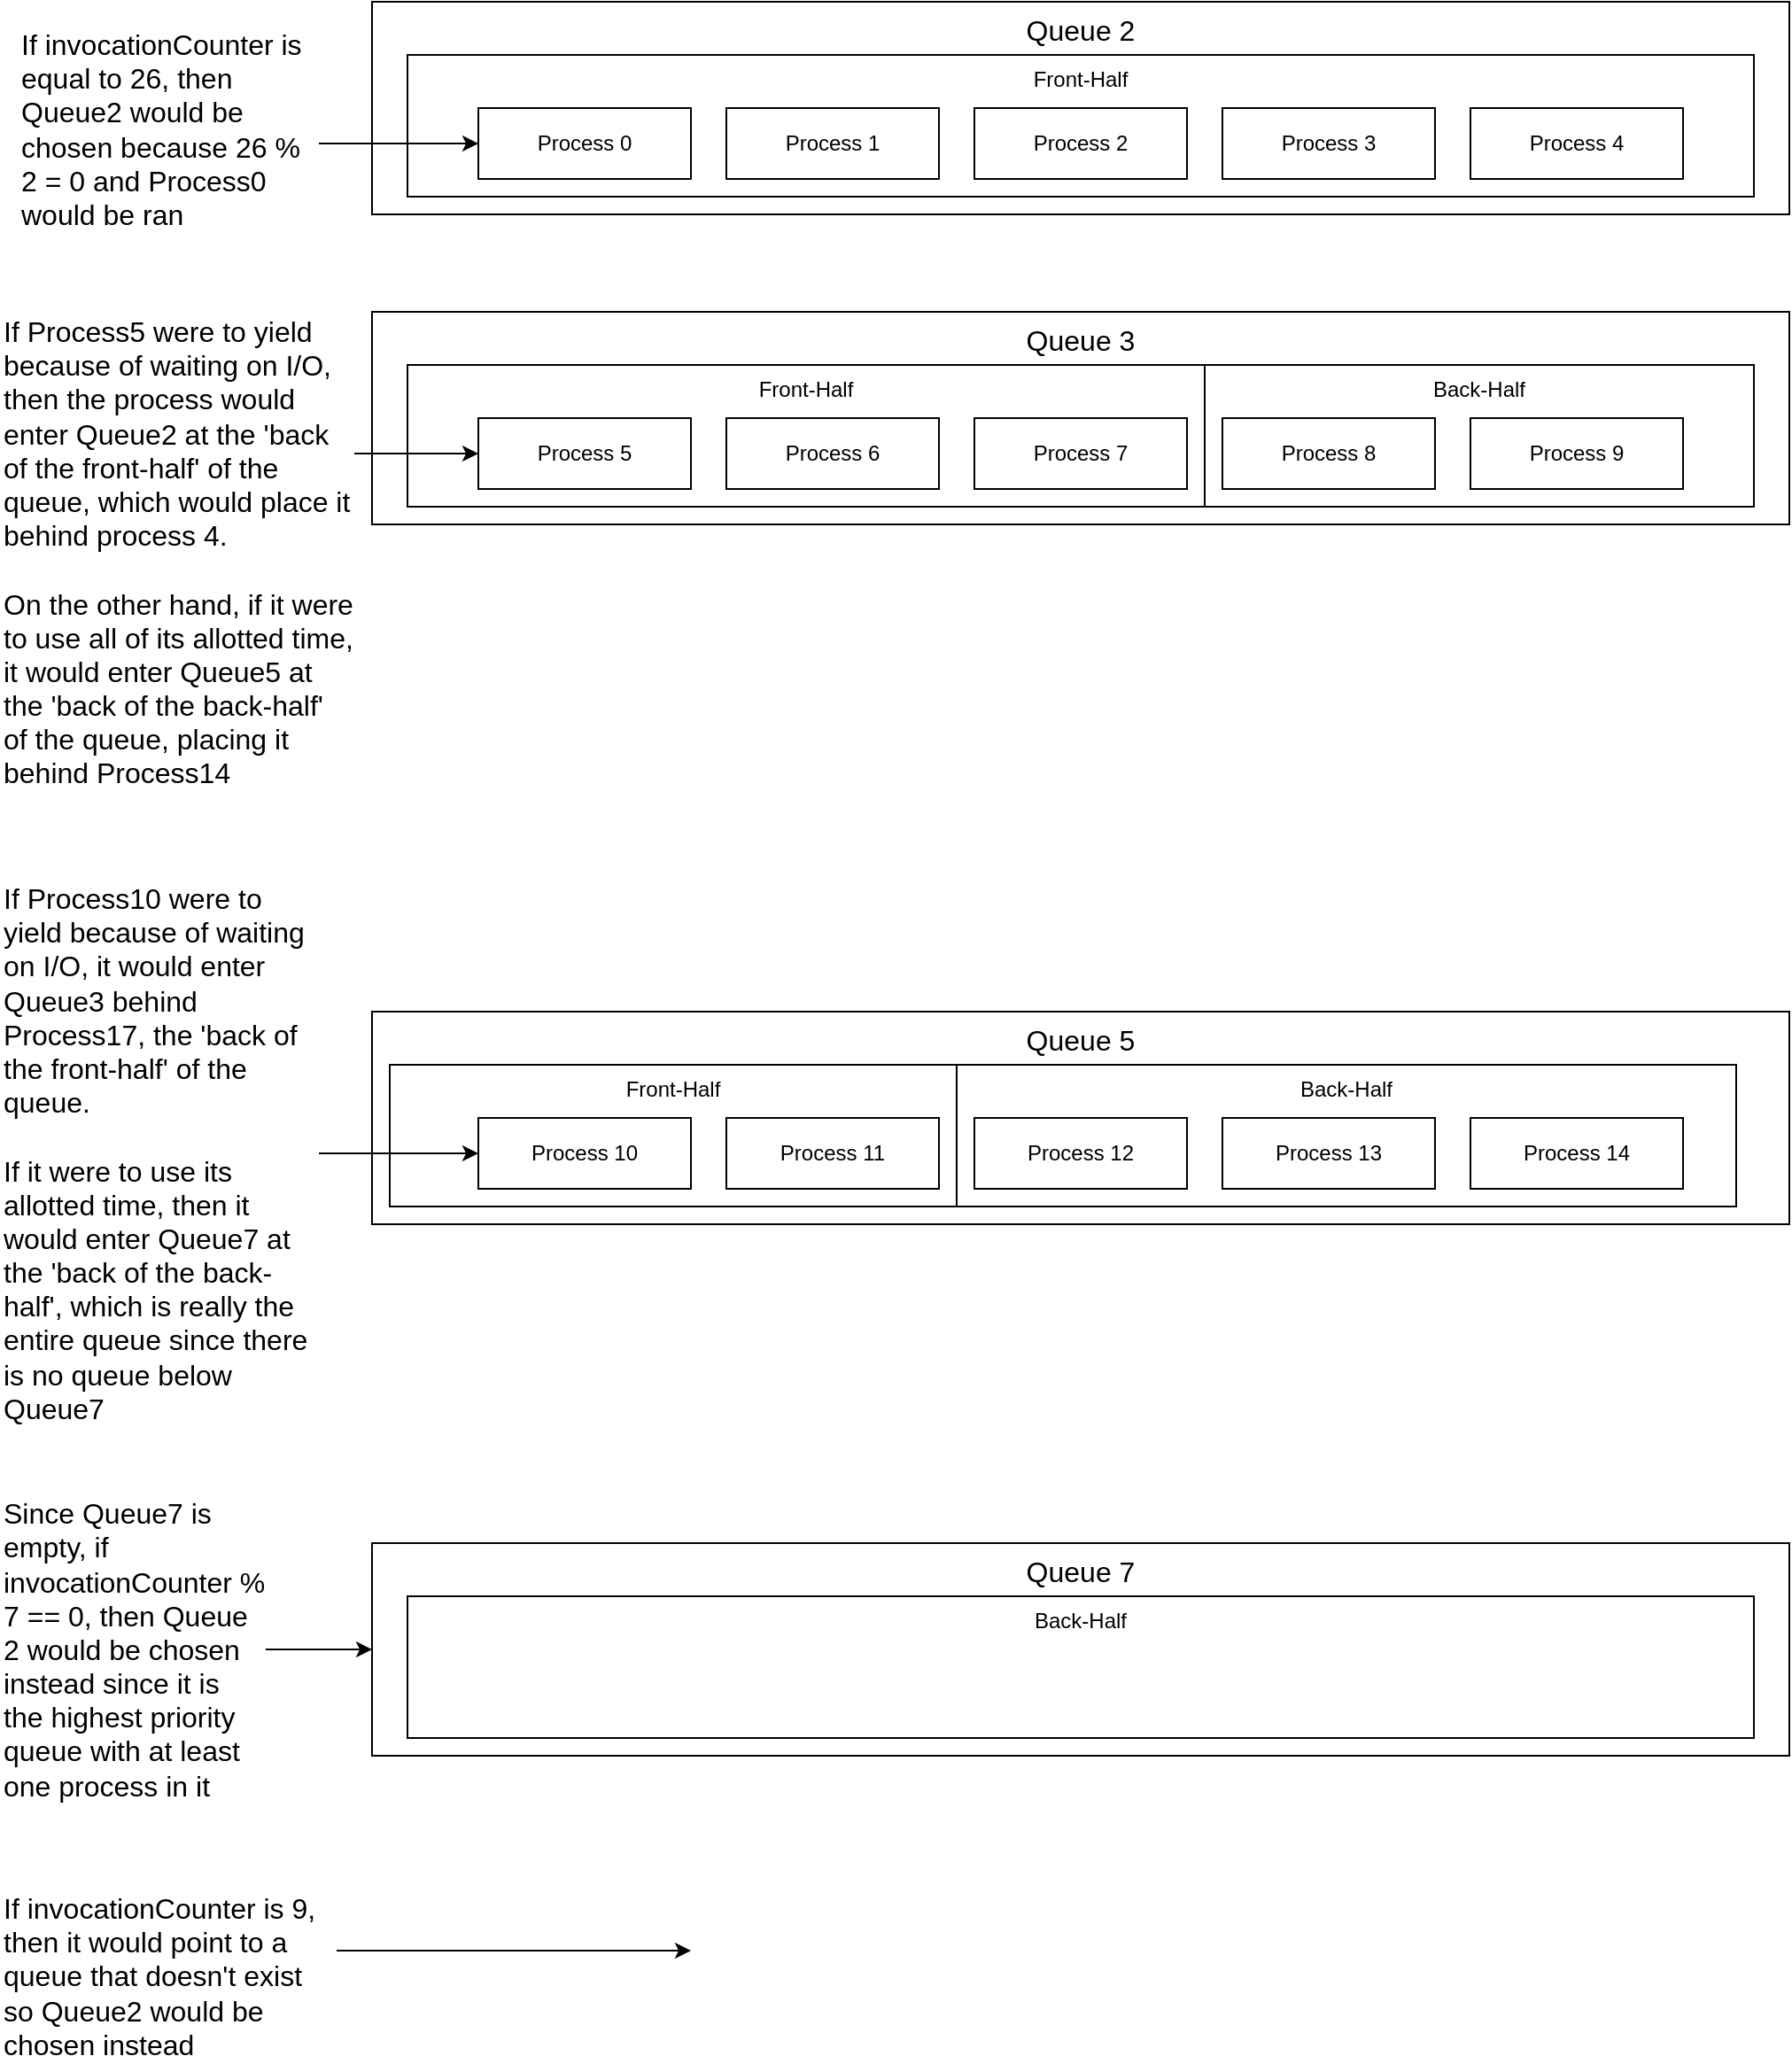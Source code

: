 <mxfile version="21.6.1" type="device">
  <diagram name="Page-1" id="Zv4s3K4KTnoDXICcthFR">
    <mxGraphModel dx="2074" dy="1160" grid="1" gridSize="10" guides="1" tooltips="1" connect="1" arrows="1" fold="1" page="1" pageScale="1" pageWidth="850" pageHeight="1100" math="0" shadow="0">
      <root>
        <mxCell id="0" />
        <mxCell id="1" parent="0" />
        <mxCell id="CpkHu3RVaLWwvNUr8rWz-41" value="Queue 3" style="rounded=0;whiteSpace=wrap;html=1;verticalAlign=top;fontSize=16;" vertex="1" parent="1">
          <mxGeometry x="240" y="175" width="800" height="120" as="geometry" />
        </mxCell>
        <mxCell id="CpkHu3RVaLWwvNUr8rWz-56" value="Queue 7" style="rounded=0;whiteSpace=wrap;html=1;verticalAlign=top;fontSize=16;" vertex="1" parent="1">
          <mxGeometry x="240" y="870" width="800" height="120" as="geometry" />
        </mxCell>
        <mxCell id="CpkHu3RVaLWwvNUr8rWz-65" value="Back-Half" style="rounded=0;whiteSpace=wrap;html=1;verticalAlign=top;" vertex="1" parent="1">
          <mxGeometry x="260" y="900" width="760" height="80" as="geometry" />
        </mxCell>
        <mxCell id="CpkHu3RVaLWwvNUr8rWz-47" value="Queue 5" style="rounded=0;whiteSpace=wrap;html=1;verticalAlign=top;fontSize=16;" vertex="1" parent="1">
          <mxGeometry x="240" y="570" width="800" height="120" as="geometry" />
        </mxCell>
        <mxCell id="CpkHu3RVaLWwvNUr8rWz-64" value="Back-Half" style="rounded=0;whiteSpace=wrap;html=1;verticalAlign=top;" vertex="1" parent="1">
          <mxGeometry x="710" y="205" width="310" height="80" as="geometry" />
        </mxCell>
        <mxCell id="CpkHu3RVaLWwvNUr8rWz-62" value="Back-Half" style="rounded=0;whiteSpace=wrap;html=1;verticalAlign=top;" vertex="1" parent="1">
          <mxGeometry x="570" y="600" width="440" height="80" as="geometry" />
        </mxCell>
        <mxCell id="CpkHu3RVaLWwvNUr8rWz-1" value="Queue 2" style="rounded=0;whiteSpace=wrap;html=1;verticalAlign=top;fontSize=16;" vertex="1" parent="1">
          <mxGeometry x="240" width="800" height="120" as="geometry" />
        </mxCell>
        <mxCell id="CpkHu3RVaLWwvNUr8rWz-53" value="Front-Half" style="rounded=0;whiteSpace=wrap;html=1;verticalAlign=top;" vertex="1" parent="1">
          <mxGeometry x="260" y="30" width="760" height="80" as="geometry" />
        </mxCell>
        <mxCell id="CpkHu3RVaLWwvNUr8rWz-63" value="Front-Half" style="rounded=0;whiteSpace=wrap;html=1;verticalAlign=top;" vertex="1" parent="1">
          <mxGeometry x="260" y="205" width="450" height="80" as="geometry" />
        </mxCell>
        <mxCell id="CpkHu3RVaLWwvNUr8rWz-2" value="Process 0" style="rounded=0;whiteSpace=wrap;html=1;" vertex="1" parent="1">
          <mxGeometry x="300" y="60" width="120" height="40" as="geometry" />
        </mxCell>
        <mxCell id="CpkHu3RVaLWwvNUr8rWz-6" value="Process 1" style="rounded=0;whiteSpace=wrap;html=1;" vertex="1" parent="1">
          <mxGeometry x="440" y="60" width="120" height="40" as="geometry" />
        </mxCell>
        <mxCell id="CpkHu3RVaLWwvNUr8rWz-7" value="Process 2" style="rounded=0;whiteSpace=wrap;html=1;" vertex="1" parent="1">
          <mxGeometry x="580" y="60" width="120" height="40" as="geometry" />
        </mxCell>
        <mxCell id="CpkHu3RVaLWwvNUr8rWz-8" value="Process 3" style="rounded=0;whiteSpace=wrap;html=1;" vertex="1" parent="1">
          <mxGeometry x="720" y="60" width="120" height="40" as="geometry" />
        </mxCell>
        <mxCell id="CpkHu3RVaLWwvNUr8rWz-54" value="Front-Half" style="rounded=0;whiteSpace=wrap;html=1;verticalAlign=top;" vertex="1" parent="1">
          <mxGeometry x="250" y="600" width="320" height="80" as="geometry" />
        </mxCell>
        <mxCell id="CpkHu3RVaLWwvNUr8rWz-9" value="Process 4" style="rounded=0;whiteSpace=wrap;html=1;" vertex="1" parent="1">
          <mxGeometry x="860" y="60" width="120" height="40" as="geometry" />
        </mxCell>
        <mxCell id="CpkHu3RVaLWwvNUr8rWz-48" value="Process 5" style="rounded=0;whiteSpace=wrap;html=1;" vertex="1" parent="1">
          <mxGeometry x="300" y="235" width="120" height="40" as="geometry" />
        </mxCell>
        <mxCell id="CpkHu3RVaLWwvNUr8rWz-49" value="Process 6" style="rounded=0;whiteSpace=wrap;html=1;" vertex="1" parent="1">
          <mxGeometry x="440" y="235" width="120" height="40" as="geometry" />
        </mxCell>
        <mxCell id="CpkHu3RVaLWwvNUr8rWz-50" value="Process 7" style="rounded=0;whiteSpace=wrap;html=1;" vertex="1" parent="1">
          <mxGeometry x="580" y="235" width="120" height="40" as="geometry" />
        </mxCell>
        <mxCell id="CpkHu3RVaLWwvNUr8rWz-51" value="Process 8" style="rounded=0;whiteSpace=wrap;html=1;" vertex="1" parent="1">
          <mxGeometry x="720" y="235" width="120" height="40" as="geometry" />
        </mxCell>
        <mxCell id="CpkHu3RVaLWwvNUr8rWz-52" value="Process 9" style="rounded=0;whiteSpace=wrap;html=1;" vertex="1" parent="1">
          <mxGeometry x="860" y="235" width="120" height="40" as="geometry" />
        </mxCell>
        <mxCell id="CpkHu3RVaLWwvNUr8rWz-57" value="Process 10" style="rounded=0;whiteSpace=wrap;html=1;" vertex="1" parent="1">
          <mxGeometry x="300" y="630" width="120" height="40" as="geometry" />
        </mxCell>
        <mxCell id="CpkHu3RVaLWwvNUr8rWz-58" value="Process 11" style="rounded=0;whiteSpace=wrap;html=1;" vertex="1" parent="1">
          <mxGeometry x="440" y="630" width="120" height="40" as="geometry" />
        </mxCell>
        <mxCell id="CpkHu3RVaLWwvNUr8rWz-59" value="Process 12" style="rounded=0;whiteSpace=wrap;html=1;" vertex="1" parent="1">
          <mxGeometry x="580" y="630" width="120" height="40" as="geometry" />
        </mxCell>
        <mxCell id="CpkHu3RVaLWwvNUr8rWz-60" value="Process 13" style="rounded=0;whiteSpace=wrap;html=1;" vertex="1" parent="1">
          <mxGeometry x="720" y="630" width="120" height="40" as="geometry" />
        </mxCell>
        <mxCell id="CpkHu3RVaLWwvNUr8rWz-61" value="Process 14" style="rounded=0;whiteSpace=wrap;html=1;" vertex="1" parent="1">
          <mxGeometry x="860" y="630" width="120" height="40" as="geometry" />
        </mxCell>
        <mxCell id="CpkHu3RVaLWwvNUr8rWz-68" value="" style="endArrow=classic;html=1;rounded=0;exitX=1;exitY=0.5;exitDx=0;exitDy=0;entryX=0;entryY=0.5;entryDx=0;entryDy=0;" edge="1" parent="1" source="CpkHu3RVaLWwvNUr8rWz-69" target="CpkHu3RVaLWwvNUr8rWz-57">
          <mxGeometry width="50" height="50" relative="1" as="geometry">
            <mxPoint x="360" y="910" as="sourcePoint" />
            <mxPoint x="360" y="870" as="targetPoint" />
          </mxGeometry>
        </mxCell>
        <mxCell id="CpkHu3RVaLWwvNUr8rWz-69" value="If Process10 were to yield because of waiting on I/O, it would enter Queue3 behind Process17, the &#39;back of the front-half&#39; of the queue.&lt;br style=&quot;font-size: 16px;&quot;&gt;&lt;br style=&quot;font-size: 16px;&quot;&gt;If it were to use its allotted time, then it would enter Queue7 at the &#39;back of the back-half&#39;, which is really the entire queue since there is no queue below Queue7" style="text;html=1;strokeColor=none;fillColor=none;align=left;verticalAlign=middle;whiteSpace=wrap;rounded=0;fontSize=16;" vertex="1" parent="1">
          <mxGeometry x="30" y="560" width="180" height="180" as="geometry" />
        </mxCell>
        <mxCell id="CpkHu3RVaLWwvNUr8rWz-70" value="" style="endArrow=classic;html=1;rounded=0;entryX=0;entryY=0.5;entryDx=0;entryDy=0;exitX=1;exitY=0.5;exitDx=0;exitDy=0;" edge="1" parent="1" source="CpkHu3RVaLWwvNUr8rWz-72" target="CpkHu3RVaLWwvNUr8rWz-48">
          <mxGeometry width="50" height="50" relative="1" as="geometry">
            <mxPoint x="-170" y="25" as="sourcePoint" />
            <mxPoint y="25" as="targetPoint" />
          </mxGeometry>
        </mxCell>
        <mxCell id="CpkHu3RVaLWwvNUr8rWz-72" value="If Process5 were to yield because of waiting on I/O, then the process would enter Queue2 at the &#39;back of the front-half&#39; of the queue, which would place it behind process 4.&lt;br style=&quot;font-size: 16px;&quot;&gt;&lt;br style=&quot;font-size: 16px;&quot;&gt;On the other hand, if it were to use all of its allotted time, it would enter Queue5 at the &#39;back of the back-half&#39; of the queue, placing it behind Process14" style="text;html=1;strokeColor=none;fillColor=none;align=left;verticalAlign=top;whiteSpace=wrap;rounded=0;fontSize=16;" vertex="1" parent="1">
          <mxGeometry x="30" y="170" width="200" height="170" as="geometry" />
        </mxCell>
        <mxCell id="CpkHu3RVaLWwvNUr8rWz-73" value="" style="endArrow=classic;html=1;rounded=0;entryX=0;entryY=0.5;entryDx=0;entryDy=0;exitX=1;exitY=0.5;exitDx=0;exitDy=0;" edge="1" parent="1" source="CpkHu3RVaLWwvNUr8rWz-74" target="CpkHu3RVaLWwvNUr8rWz-56">
          <mxGeometry width="50" height="50" relative="1" as="geometry">
            <mxPoint x="80" y="610" as="sourcePoint" />
            <mxPoint x="90" y="585" as="targetPoint" />
          </mxGeometry>
        </mxCell>
        <mxCell id="CpkHu3RVaLWwvNUr8rWz-74" value="Since Queue7 is empty, if invocationCounter % 7 == 0, then Queue 2 would be chosen instead since it is the highest priority queue with at least one process in it" style="text;html=1;strokeColor=none;fillColor=none;align=left;verticalAlign=middle;whiteSpace=wrap;rounded=0;fontSize=16;" vertex="1" parent="1">
          <mxGeometry x="30" y="875" width="150" height="110" as="geometry" />
        </mxCell>
        <mxCell id="CpkHu3RVaLWwvNUr8rWz-75" value="" style="endArrow=classic;html=1;rounded=0;entryX=0;entryY=0.5;entryDx=0;entryDy=0;exitX=1;exitY=0.5;exitDx=0;exitDy=0;" edge="1" parent="1" source="CpkHu3RVaLWwvNUr8rWz-78" target="CpkHu3RVaLWwvNUr8rWz-2">
          <mxGeometry width="50" height="50" relative="1" as="geometry">
            <mxPoint x="70" y="80" as="sourcePoint" />
            <mxPoint x="140" y="40" as="targetPoint" />
          </mxGeometry>
        </mxCell>
        <mxCell id="CpkHu3RVaLWwvNUr8rWz-76" value="If invocationCounter is 9, then it would point to a queue that doesn&#39;t exist so Queue2 would be chosen instead" style="text;html=1;strokeColor=none;fillColor=none;align=left;verticalAlign=top;whiteSpace=wrap;rounded=0;fontSize=16;" vertex="1" parent="1">
          <mxGeometry x="30" y="1060" width="190" height="80" as="geometry" />
        </mxCell>
        <mxCell id="CpkHu3RVaLWwvNUr8rWz-77" value="" style="endArrow=classic;html=1;rounded=0;exitX=1;exitY=0.5;exitDx=0;exitDy=0;" edge="1" parent="1" source="CpkHu3RVaLWwvNUr8rWz-76">
          <mxGeometry width="50" height="50" relative="1" as="geometry">
            <mxPoint x="250" y="1080" as="sourcePoint" />
            <mxPoint x="420" y="1100" as="targetPoint" />
          </mxGeometry>
        </mxCell>
        <mxCell id="CpkHu3RVaLWwvNUr8rWz-78" value="If invocationCounter is equal to 26, then Queue2 would be chosen because 26 % 2 = 0 and Process0 would be ran" style="text;html=1;strokeColor=none;fillColor=none;align=left;verticalAlign=top;whiteSpace=wrap;rounded=0;fontSize=16;" vertex="1" parent="1">
          <mxGeometry x="40" y="7.5" width="170" height="145" as="geometry" />
        </mxCell>
      </root>
    </mxGraphModel>
  </diagram>
</mxfile>
